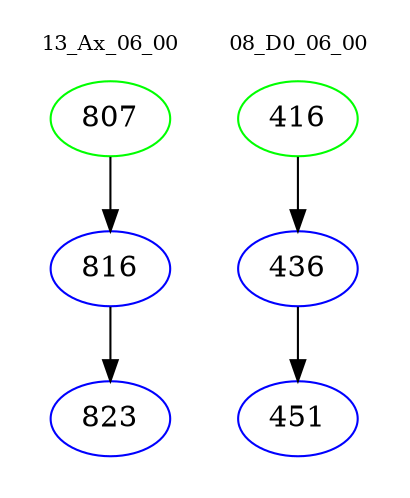 digraph{
subgraph cluster_0 {
color = white
label = "13_Ax_06_00";
fontsize=10;
T0_807 [label="807", color="green"]
T0_807 -> T0_816 [color="black"]
T0_816 [label="816", color="blue"]
T0_816 -> T0_823 [color="black"]
T0_823 [label="823", color="blue"]
}
subgraph cluster_1 {
color = white
label = "08_D0_06_00";
fontsize=10;
T1_416 [label="416", color="green"]
T1_416 -> T1_436 [color="black"]
T1_436 [label="436", color="blue"]
T1_436 -> T1_451 [color="black"]
T1_451 [label="451", color="blue"]
}
}
